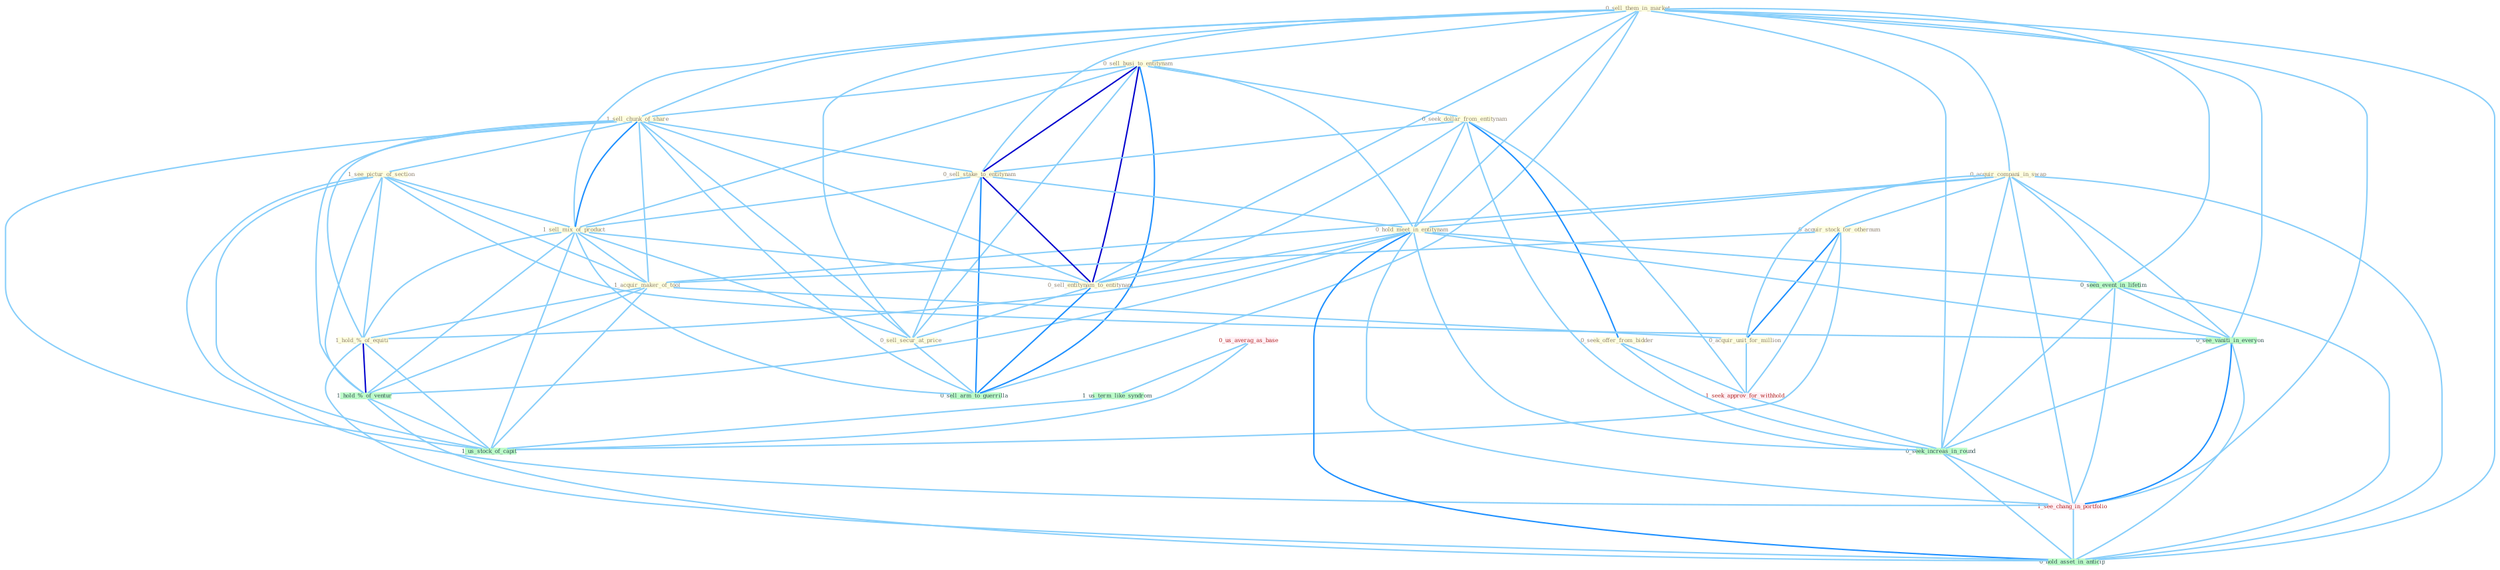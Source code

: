 Graph G{ 
    node
    [shape=polygon,style=filled,width=.5,height=.06,color="#BDFCC9",fixedsize=true,fontsize=4,
    fontcolor="#2f4f4f"];
    {node
    [color="#ffffe0", fontcolor="#8b7d6b"] "0_sell_them_in_market " "0_sell_busi_to_entitynam " "1_sell_chunk_of_share " "0_acquir_compani_in_swap " "0_acquir_stock_for_othernum " "0_seek_dollar_from_entitynam " "1_see_pictur_of_section " "0_sell_stake_to_entitynam " "0_seek_offer_from_bidder " "1_sell_mix_of_product " "1_acquir_maker_of_tool " "0_hold_meet_in_entitynam " "0_sell_entitynam_to_entitynam " "0_acquir_unit_for_million " "1_hold_%_of_equiti " "0_sell_secur_at_price "}
{node [color="#fff0f5", fontcolor="#b22222"] "0_us_averag_as_base " "1_seek_approv_for_withhold " "1_see_chang_in_portfolio "}
edge [color="#B0E2FF"];

	"0_sell_them_in_market " -- "0_sell_busi_to_entitynam " [w="1", color="#87cefa" ];
	"0_sell_them_in_market " -- "1_sell_chunk_of_share " [w="1", color="#87cefa" ];
	"0_sell_them_in_market " -- "0_acquir_compani_in_swap " [w="1", color="#87cefa" ];
	"0_sell_them_in_market " -- "0_sell_stake_to_entitynam " [w="1", color="#87cefa" ];
	"0_sell_them_in_market " -- "1_sell_mix_of_product " [w="1", color="#87cefa" ];
	"0_sell_them_in_market " -- "0_hold_meet_in_entitynam " [w="1", color="#87cefa" ];
	"0_sell_them_in_market " -- "0_sell_entitynam_to_entitynam " [w="1", color="#87cefa" ];
	"0_sell_them_in_market " -- "0_sell_secur_at_price " [w="1", color="#87cefa" ];
	"0_sell_them_in_market " -- "0_seen_event_in_lifetim " [w="1", color="#87cefa" ];
	"0_sell_them_in_market " -- "0_see_vaniti_in_everyon " [w="1", color="#87cefa" ];
	"0_sell_them_in_market " -- "0_sell_arm_to_guerrilla " [w="1", color="#87cefa" ];
	"0_sell_them_in_market " -- "0_seek_increas_in_round " [w="1", color="#87cefa" ];
	"0_sell_them_in_market " -- "1_see_chang_in_portfolio " [w="1", color="#87cefa" ];
	"0_sell_them_in_market " -- "0_hold_asset_in_anticip " [w="1", color="#87cefa" ];
	"0_sell_busi_to_entitynam " -- "1_sell_chunk_of_share " [w="1", color="#87cefa" ];
	"0_sell_busi_to_entitynam " -- "0_seek_dollar_from_entitynam " [w="1", color="#87cefa" ];
	"0_sell_busi_to_entitynam " -- "0_sell_stake_to_entitynam " [w="3", color="#0000cd" , len=0.6];
	"0_sell_busi_to_entitynam " -- "1_sell_mix_of_product " [w="1", color="#87cefa" ];
	"0_sell_busi_to_entitynam " -- "0_hold_meet_in_entitynam " [w="1", color="#87cefa" ];
	"0_sell_busi_to_entitynam " -- "0_sell_entitynam_to_entitynam " [w="3", color="#0000cd" , len=0.6];
	"0_sell_busi_to_entitynam " -- "0_sell_secur_at_price " [w="1", color="#87cefa" ];
	"0_sell_busi_to_entitynam " -- "0_sell_arm_to_guerrilla " [w="2", color="#1e90ff" , len=0.8];
	"1_sell_chunk_of_share " -- "1_see_pictur_of_section " [w="1", color="#87cefa" ];
	"1_sell_chunk_of_share " -- "0_sell_stake_to_entitynam " [w="1", color="#87cefa" ];
	"1_sell_chunk_of_share " -- "1_sell_mix_of_product " [w="2", color="#1e90ff" , len=0.8];
	"1_sell_chunk_of_share " -- "1_acquir_maker_of_tool " [w="1", color="#87cefa" ];
	"1_sell_chunk_of_share " -- "0_sell_entitynam_to_entitynam " [w="1", color="#87cefa" ];
	"1_sell_chunk_of_share " -- "1_hold_%_of_equiti " [w="1", color="#87cefa" ];
	"1_sell_chunk_of_share " -- "0_sell_secur_at_price " [w="1", color="#87cefa" ];
	"1_sell_chunk_of_share " -- "1_hold_%_of_ventur " [w="1", color="#87cefa" ];
	"1_sell_chunk_of_share " -- "0_sell_arm_to_guerrilla " [w="1", color="#87cefa" ];
	"1_sell_chunk_of_share " -- "1_us_stock_of_capit " [w="1", color="#87cefa" ];
	"0_acquir_compani_in_swap " -- "0_acquir_stock_for_othernum " [w="1", color="#87cefa" ];
	"0_acquir_compani_in_swap " -- "1_acquir_maker_of_tool " [w="1", color="#87cefa" ];
	"0_acquir_compani_in_swap " -- "0_hold_meet_in_entitynam " [w="1", color="#87cefa" ];
	"0_acquir_compani_in_swap " -- "0_acquir_unit_for_million " [w="1", color="#87cefa" ];
	"0_acquir_compani_in_swap " -- "0_seen_event_in_lifetim " [w="1", color="#87cefa" ];
	"0_acquir_compani_in_swap " -- "0_see_vaniti_in_everyon " [w="1", color="#87cefa" ];
	"0_acquir_compani_in_swap " -- "0_seek_increas_in_round " [w="1", color="#87cefa" ];
	"0_acquir_compani_in_swap " -- "1_see_chang_in_portfolio " [w="1", color="#87cefa" ];
	"0_acquir_compani_in_swap " -- "0_hold_asset_in_anticip " [w="1", color="#87cefa" ];
	"0_acquir_stock_for_othernum " -- "1_acquir_maker_of_tool " [w="1", color="#87cefa" ];
	"0_acquir_stock_for_othernum " -- "0_acquir_unit_for_million " [w="2", color="#1e90ff" , len=0.8];
	"0_acquir_stock_for_othernum " -- "1_seek_approv_for_withhold " [w="1", color="#87cefa" ];
	"0_acquir_stock_for_othernum " -- "1_us_stock_of_capit " [w="1", color="#87cefa" ];
	"0_seek_dollar_from_entitynam " -- "0_sell_stake_to_entitynam " [w="1", color="#87cefa" ];
	"0_seek_dollar_from_entitynam " -- "0_seek_offer_from_bidder " [w="2", color="#1e90ff" , len=0.8];
	"0_seek_dollar_from_entitynam " -- "0_hold_meet_in_entitynam " [w="1", color="#87cefa" ];
	"0_seek_dollar_from_entitynam " -- "0_sell_entitynam_to_entitynam " [w="1", color="#87cefa" ];
	"0_seek_dollar_from_entitynam " -- "1_seek_approv_for_withhold " [w="1", color="#87cefa" ];
	"0_seek_dollar_from_entitynam " -- "0_seek_increas_in_round " [w="1", color="#87cefa" ];
	"1_see_pictur_of_section " -- "1_sell_mix_of_product " [w="1", color="#87cefa" ];
	"1_see_pictur_of_section " -- "1_acquir_maker_of_tool " [w="1", color="#87cefa" ];
	"1_see_pictur_of_section " -- "1_hold_%_of_equiti " [w="1", color="#87cefa" ];
	"1_see_pictur_of_section " -- "1_hold_%_of_ventur " [w="1", color="#87cefa" ];
	"1_see_pictur_of_section " -- "0_see_vaniti_in_everyon " [w="1", color="#87cefa" ];
	"1_see_pictur_of_section " -- "1_us_stock_of_capit " [w="1", color="#87cefa" ];
	"1_see_pictur_of_section " -- "1_see_chang_in_portfolio " [w="1", color="#87cefa" ];
	"0_sell_stake_to_entitynam " -- "1_sell_mix_of_product " [w="1", color="#87cefa" ];
	"0_sell_stake_to_entitynam " -- "0_hold_meet_in_entitynam " [w="1", color="#87cefa" ];
	"0_sell_stake_to_entitynam " -- "0_sell_entitynam_to_entitynam " [w="3", color="#0000cd" , len=0.6];
	"0_sell_stake_to_entitynam " -- "0_sell_secur_at_price " [w="1", color="#87cefa" ];
	"0_sell_stake_to_entitynam " -- "0_sell_arm_to_guerrilla " [w="2", color="#1e90ff" , len=0.8];
	"0_seek_offer_from_bidder " -- "1_seek_approv_for_withhold " [w="1", color="#87cefa" ];
	"0_seek_offer_from_bidder " -- "0_seek_increas_in_round " [w="1", color="#87cefa" ];
	"1_sell_mix_of_product " -- "1_acquir_maker_of_tool " [w="1", color="#87cefa" ];
	"1_sell_mix_of_product " -- "0_sell_entitynam_to_entitynam " [w="1", color="#87cefa" ];
	"1_sell_mix_of_product " -- "1_hold_%_of_equiti " [w="1", color="#87cefa" ];
	"1_sell_mix_of_product " -- "0_sell_secur_at_price " [w="1", color="#87cefa" ];
	"1_sell_mix_of_product " -- "1_hold_%_of_ventur " [w="1", color="#87cefa" ];
	"1_sell_mix_of_product " -- "0_sell_arm_to_guerrilla " [w="1", color="#87cefa" ];
	"1_sell_mix_of_product " -- "1_us_stock_of_capit " [w="1", color="#87cefa" ];
	"1_acquir_maker_of_tool " -- "0_acquir_unit_for_million " [w="1", color="#87cefa" ];
	"1_acquir_maker_of_tool " -- "1_hold_%_of_equiti " [w="1", color="#87cefa" ];
	"1_acquir_maker_of_tool " -- "1_hold_%_of_ventur " [w="1", color="#87cefa" ];
	"1_acquir_maker_of_tool " -- "1_us_stock_of_capit " [w="1", color="#87cefa" ];
	"0_hold_meet_in_entitynam " -- "0_sell_entitynam_to_entitynam " [w="1", color="#87cefa" ];
	"0_hold_meet_in_entitynam " -- "1_hold_%_of_equiti " [w="1", color="#87cefa" ];
	"0_hold_meet_in_entitynam " -- "0_seen_event_in_lifetim " [w="1", color="#87cefa" ];
	"0_hold_meet_in_entitynam " -- "1_hold_%_of_ventur " [w="1", color="#87cefa" ];
	"0_hold_meet_in_entitynam " -- "0_see_vaniti_in_everyon " [w="1", color="#87cefa" ];
	"0_hold_meet_in_entitynam " -- "0_seek_increas_in_round " [w="1", color="#87cefa" ];
	"0_hold_meet_in_entitynam " -- "1_see_chang_in_portfolio " [w="1", color="#87cefa" ];
	"0_hold_meet_in_entitynam " -- "0_hold_asset_in_anticip " [w="2", color="#1e90ff" , len=0.8];
	"0_sell_entitynam_to_entitynam " -- "0_sell_secur_at_price " [w="1", color="#87cefa" ];
	"0_sell_entitynam_to_entitynam " -- "0_sell_arm_to_guerrilla " [w="2", color="#1e90ff" , len=0.8];
	"0_acquir_unit_for_million " -- "1_seek_approv_for_withhold " [w="1", color="#87cefa" ];
	"1_hold_%_of_equiti " -- "1_hold_%_of_ventur " [w="3", color="#0000cd" , len=0.6];
	"1_hold_%_of_equiti " -- "1_us_stock_of_capit " [w="1", color="#87cefa" ];
	"1_hold_%_of_equiti " -- "0_hold_asset_in_anticip " [w="1", color="#87cefa" ];
	"0_sell_secur_at_price " -- "0_sell_arm_to_guerrilla " [w="1", color="#87cefa" ];
	"0_seen_event_in_lifetim " -- "0_see_vaniti_in_everyon " [w="1", color="#87cefa" ];
	"0_seen_event_in_lifetim " -- "0_seek_increas_in_round " [w="1", color="#87cefa" ];
	"0_seen_event_in_lifetim " -- "1_see_chang_in_portfolio " [w="1", color="#87cefa" ];
	"0_seen_event_in_lifetim " -- "0_hold_asset_in_anticip " [w="1", color="#87cefa" ];
	"0_us_averag_as_base " -- "1_us_term_like_syndrom " [w="1", color="#87cefa" ];
	"0_us_averag_as_base " -- "1_us_stock_of_capit " [w="1", color="#87cefa" ];
	"1_us_term_like_syndrom " -- "1_us_stock_of_capit " [w="1", color="#87cefa" ];
	"1_seek_approv_for_withhold " -- "0_seek_increas_in_round " [w="1", color="#87cefa" ];
	"1_hold_%_of_ventur " -- "1_us_stock_of_capit " [w="1", color="#87cefa" ];
	"1_hold_%_of_ventur " -- "0_hold_asset_in_anticip " [w="1", color="#87cefa" ];
	"0_see_vaniti_in_everyon " -- "0_seek_increas_in_round " [w="1", color="#87cefa" ];
	"0_see_vaniti_in_everyon " -- "1_see_chang_in_portfolio " [w="2", color="#1e90ff" , len=0.8];
	"0_see_vaniti_in_everyon " -- "0_hold_asset_in_anticip " [w="1", color="#87cefa" ];
	"0_seek_increas_in_round " -- "1_see_chang_in_portfolio " [w="1", color="#87cefa" ];
	"0_seek_increas_in_round " -- "0_hold_asset_in_anticip " [w="1", color="#87cefa" ];
	"1_see_chang_in_portfolio " -- "0_hold_asset_in_anticip " [w="1", color="#87cefa" ];
}